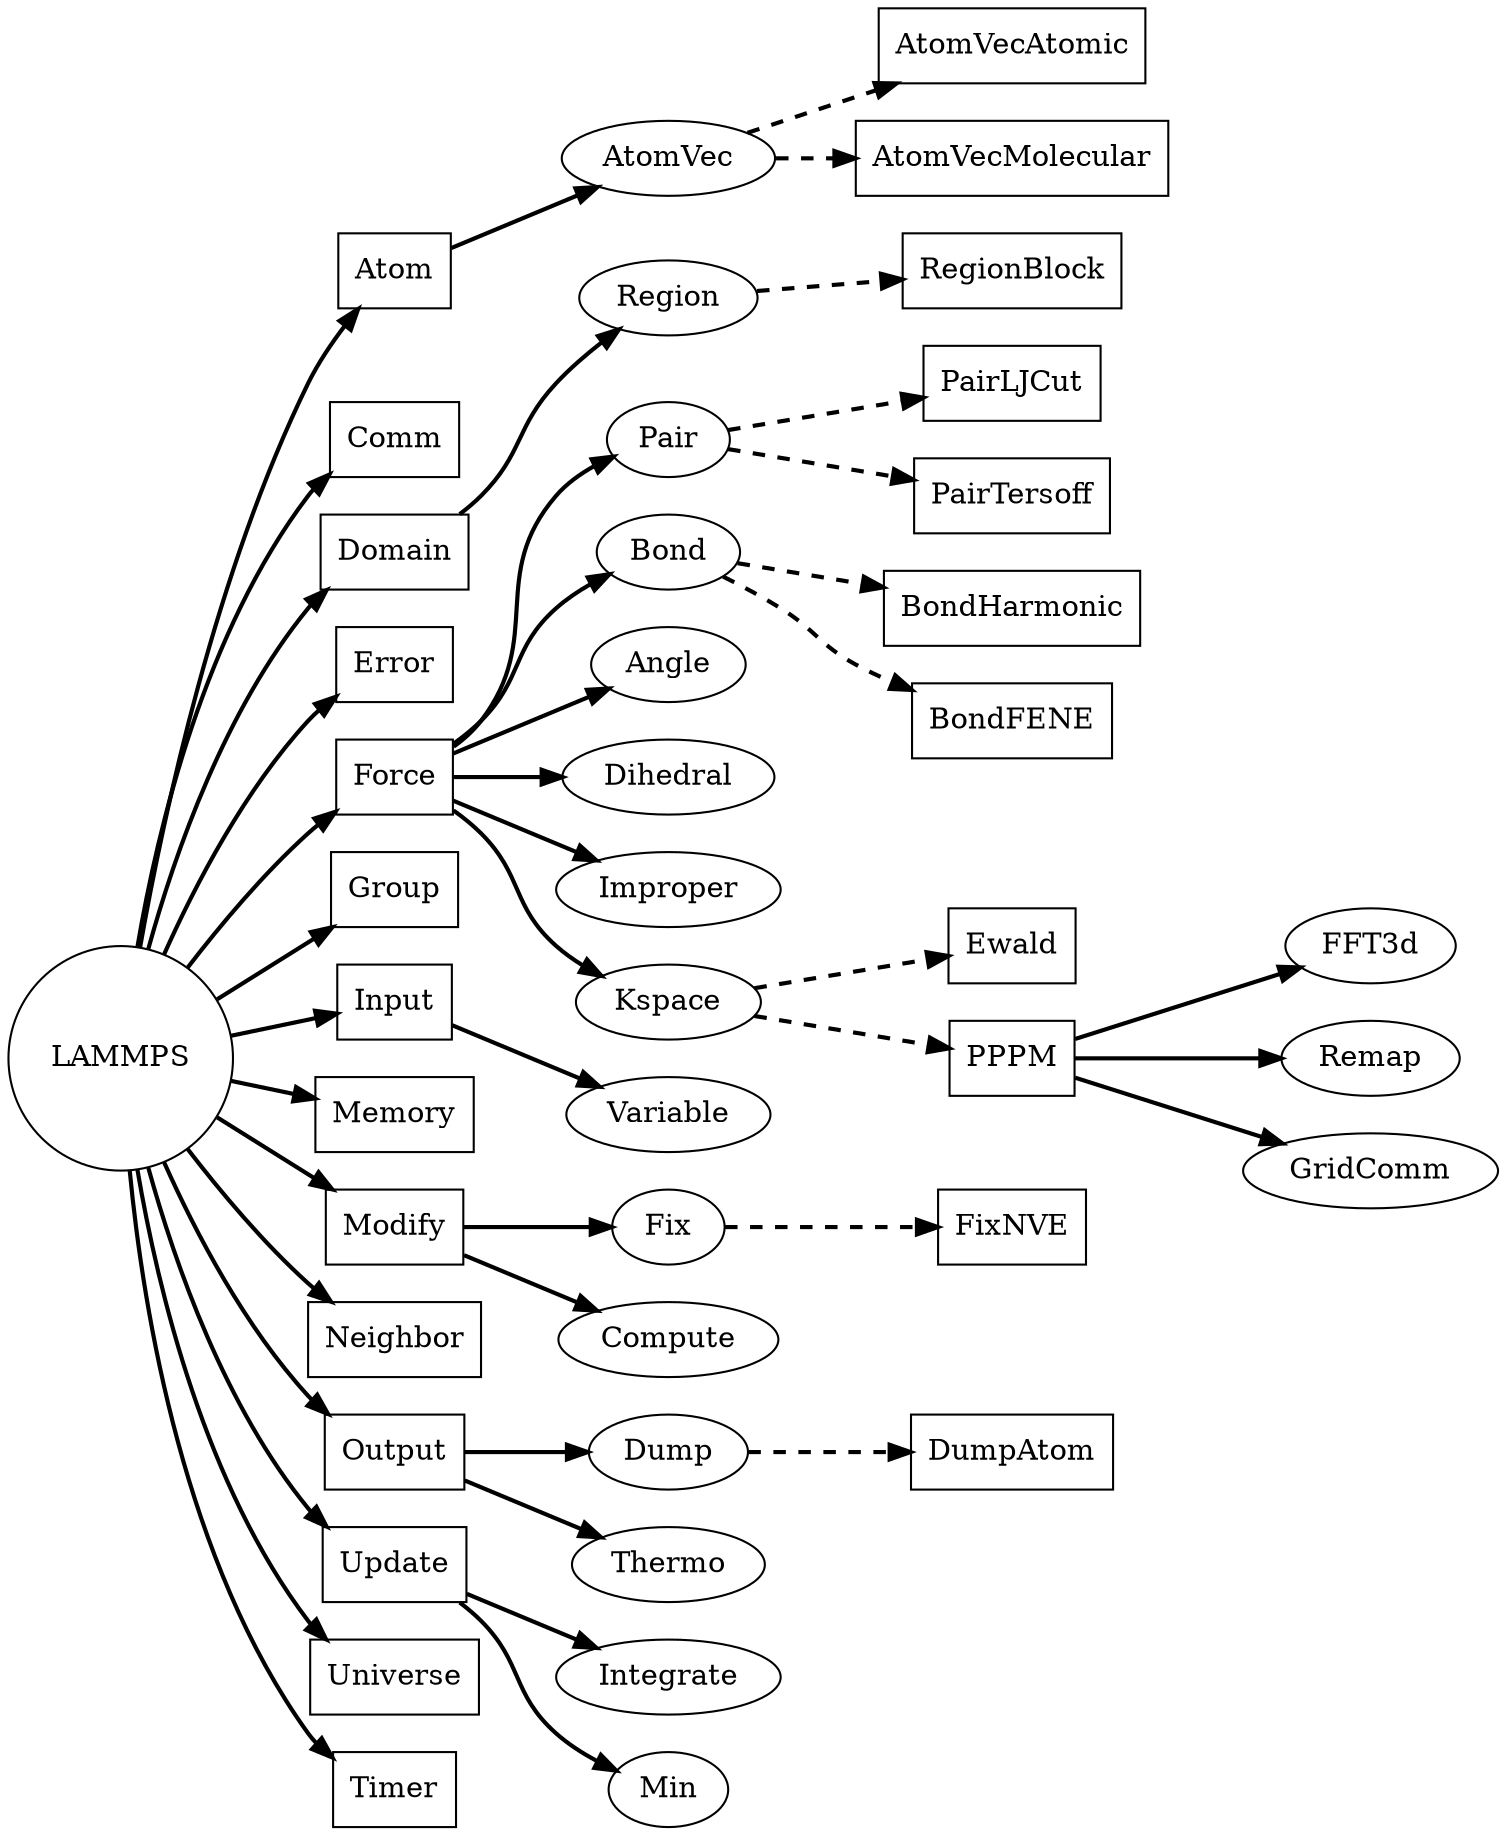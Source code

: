 
// LAMMPS Base Class tree
digraph lammps {
    rankdir="LR"
    La [shape=circle label="LAMMPS"]
    At [shape=box label="Atom"]
    Co [shape=box label="Comm"]
    Do [shape=box label="Domain"]
    Er [shape=box label="Error"]
    Fo [shape=box label="Force"]
    Gr [shape=box label="Group"]
    In [shape=box label="Input"]
    Me [shape=box label="Memory"]
    Mo [shape=box label="Modify"]
    Ne [shape=box label="Neighbor"]
    Ou [shape=box label="Output"]
    Up [shape=box label="Update"]
    Un [shape=box label="Universe"]
    Ti [shape=box label="Timer"]
    Rg [label="Region"]
    Rb [shape=box label="RegionBlock"]
    Av [label="AtomVec"]
    It [label="Integrate"]
    Mi [label="Min"]
    Pa [label="Pair"]
    Bo [label="Bond"]
    An [label="Angle"]
    Di [label="Dihedral"]
    Im [label="Improper"]
    Ks [label="Kspace"]
    Du [label="Dump"]
    Fi [label="Fix"]
    Cp [label="Compute"]
    Th [label="Thermo"]
    Va [label="Variable"]
    Ew [shape=box label="Ewald"]
    Pp [shape=box label="PPPM"]
    Ff [label="FFT3d"]
    Re [label="Remap"]
    Gc [label="GridComm"]
    Aa [shape=box label="AtomVecAtomic"]
    Am [shape=box label="AtomVecMolecular"]
    Lj [shape=box label="PairLJCut"]
    Te [shape=box label="PairTersoff"]
    Bh [shape=box label="BondHarmonic"]
    Bf [shape=box label="BondFENE"]
    Fn [shape=box label="FixNVE"]
    Da [shape=box label="DumpAtom"]
    La -> {At Co Do Er Fo Gr In Me Mo Ne Ou Ti Up Un} [penwidth=2]
    Do -> {Rg} [penwidth=2]
    Rg -> Rb [style=dashed penwidth=2]
    In -> Va [penwidth=2]
    Mo -> {Fi Cp} [penwidth=2]
    Fo -> {Pa Bo An Di Im Ks} [penwidth=2]
    Ks -> {Ew Pp} [style=dashed penwidth=2]
    Pp -> {Ff Re Gc} [penwidth=2]
    Up -> {It Mi} [penwidth=2]
    Ou -> {Du Th} [penwidth=2]
    Du -> {Da} [style=dashed penwidth=2]
    At -> Av [penwidth=2]
    Av -> {Aa Am} [style=dashed penwidth=2]
    Pa -> {Lj Te} [style=dashed penwidth=2]
    Bo -> {Bh Bf} [style=dashed penwidth=2]
    Fi -> {Fn} [style=dashed penwidth=2]
}

    
